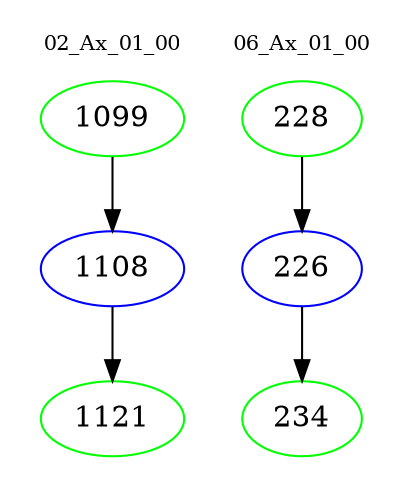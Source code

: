 digraph{
subgraph cluster_0 {
color = white
label = "02_Ax_01_00";
fontsize=10;
T0_1099 [label="1099", color="green"]
T0_1099 -> T0_1108 [color="black"]
T0_1108 [label="1108", color="blue"]
T0_1108 -> T0_1121 [color="black"]
T0_1121 [label="1121", color="green"]
}
subgraph cluster_1 {
color = white
label = "06_Ax_01_00";
fontsize=10;
T1_228 [label="228", color="green"]
T1_228 -> T1_226 [color="black"]
T1_226 [label="226", color="blue"]
T1_226 -> T1_234 [color="black"]
T1_234 [label="234", color="green"]
}
}
